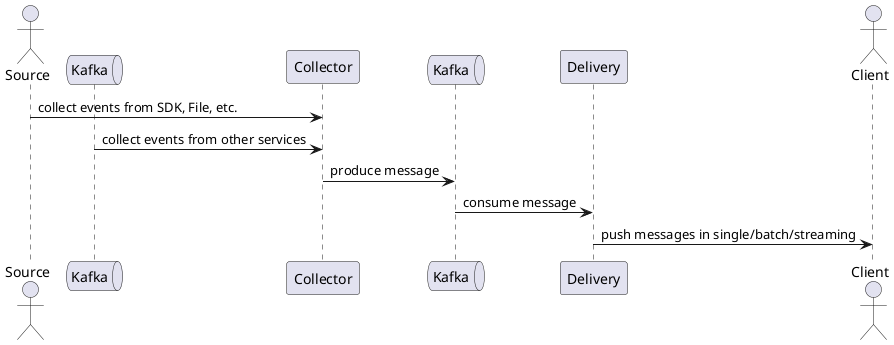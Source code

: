 @startuml

actor Source
queue Kafka as EventSource
participant Collector
queue Kafka as EventProcessor
participant Delivery
actor Client

Source -> Collector: collect events from SDK, File, etc.
EventSource -> Collector: collect events from other services
Collector -> EventProcessor: produce message
EventProcessor -> Delivery: consume message
Delivery -> Client: push messages in single/batch/streaming

@enduml
